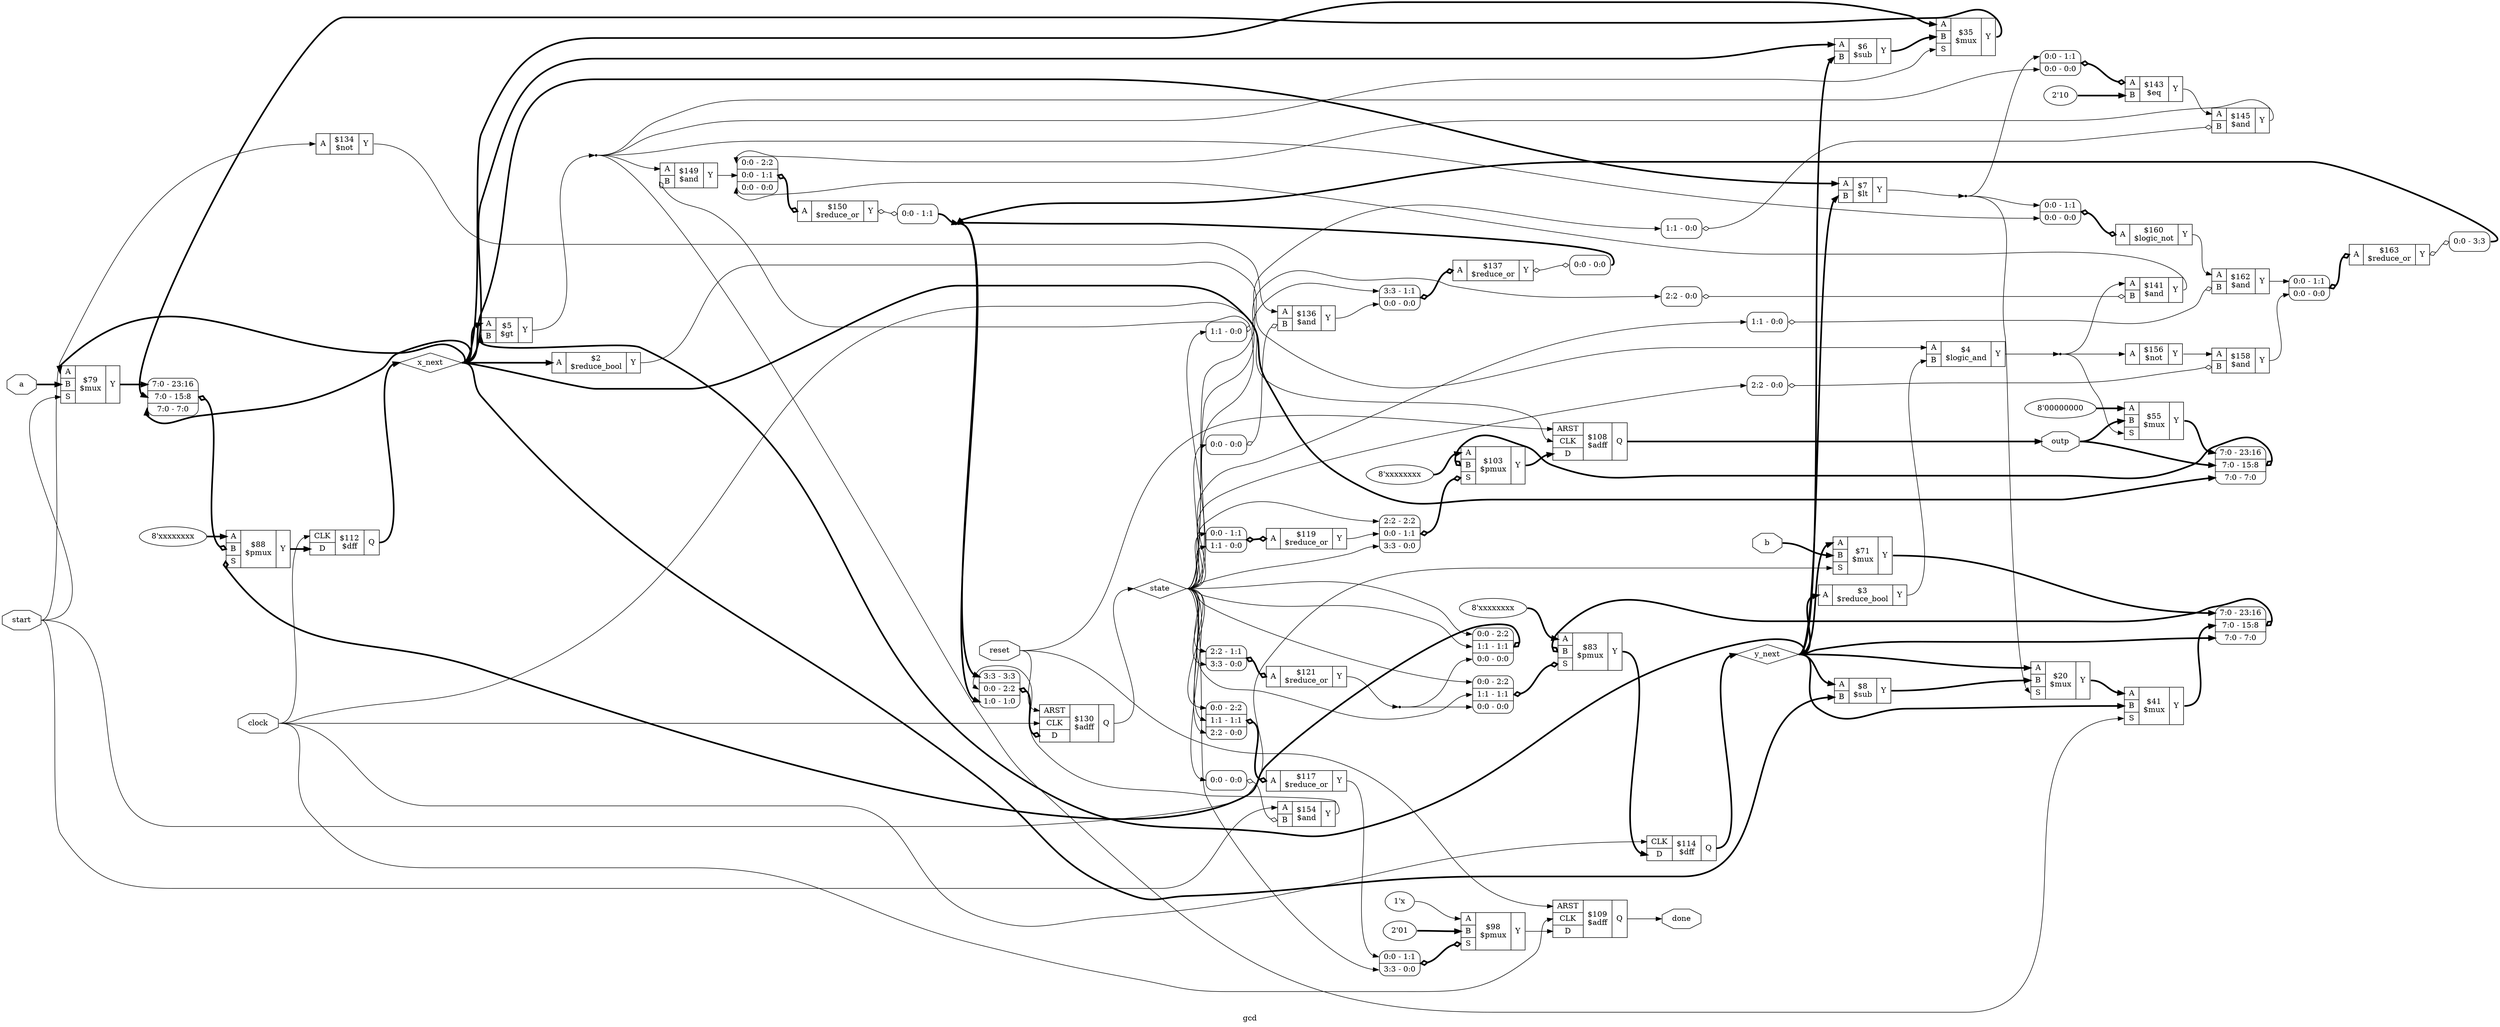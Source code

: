 digraph "gcd" {
label="gcd";
rankdir="LR";
remincross=true;
n34 [ shape=octagon, label="a", color="black", fontcolor="black" ];
n35 [ shape=octagon, label="b", color="black", fontcolor="black" ];
n36 [ shape=octagon, label="clock", color="black", fontcolor="black" ];
n37 [ shape=octagon, label="done", color="black", fontcolor="black" ];
n38 [ shape=octagon, label="outp", color="black", fontcolor="black" ];
n39 [ shape=octagon, label="reset", color="black", fontcolor="black" ];
n40 [ shape=octagon, label="start", color="black", fontcolor="black" ];
n41 [ shape=diamond, label="state", color="black", fontcolor="black" ];
n42 [ shape=diamond, label="x_next", color="black", fontcolor="black" ];
n43 [ shape=diamond, label="y_next", color="black", fontcolor="black" ];
c47 [ shape=record, label="{{<p44> A|<p45> B}|$136\n$and|{<p46> Y}}" ];
x0 [ shape=record, style=rounded, label="<s0> 0:0 - 0:0 " ];
x0:e -> c47:p45:w [arrowhead=odiamond, arrowtail=odiamond, dir=both, color="black", label=""];
c48 [ shape=record, label="{{<p44> A|<p45> B}|$141\n$and|{<p46> Y}}" ];
x1 [ shape=record, style=rounded, label="<s0> 2:2 - 0:0 " ];
x1:e -> c48:p45:w [arrowhead=odiamond, arrowtail=odiamond, dir=both, color="black", label=""];
c49 [ shape=record, label="{{<p44> A|<p45> B}|$145\n$and|{<p46> Y}}" ];
x2 [ shape=record, style=rounded, label="<s0> 1:1 - 0:0 " ];
x2:e -> c49:p45:w [arrowhead=odiamond, arrowtail=odiamond, dir=both, color="black", label=""];
c50 [ shape=record, label="{{<p44> A|<p45> B}|$149\n$and|{<p46> Y}}" ];
x3 [ shape=record, style=rounded, label="<s0> 1:1 - 0:0 " ];
x3:e -> c50:p45:w [arrowhead=odiamond, arrowtail=odiamond, dir=both, color="black", label=""];
c51 [ shape=record, label="{{<p44> A|<p45> B}|$154\n$and|{<p46> Y}}" ];
x4 [ shape=record, style=rounded, label="<s0> 0:0 - 0:0 " ];
x4:e -> c51:p45:w [arrowhead=odiamond, arrowtail=odiamond, dir=both, color="black", label=""];
c52 [ shape=record, label="{{<p44> A|<p45> B}|$158\n$and|{<p46> Y}}" ];
x5 [ shape=record, style=rounded, label="<s0> 2:2 - 0:0 " ];
x5:e -> c52:p45:w [arrowhead=odiamond, arrowtail=odiamond, dir=both, color="black", label=""];
c53 [ shape=record, label="{{<p44> A|<p45> B}|$162\n$and|{<p46> Y}}" ];
x6 [ shape=record, style=rounded, label="<s0> 1:1 - 0:0 " ];
x6:e -> c53:p45:w [arrowhead=odiamond, arrowtail=odiamond, dir=both, color="black", label=""];
c54 [ shape=record, label="{{<p44> A}|$137\n$reduce_or|{<p46> Y}}" ];
x7 [ shape=record, style=rounded, label="<s1> 3:3 - 1:1 |<s0> 0:0 - 0:0 " ];
x7:e -> c54:p44:w [arrowhead=odiamond, arrowtail=odiamond, dir=both, color="black", style="setlinewidth(3)", label=""];
x8 [ shape=record, style=rounded, label="<s0> 0:0 - 0:0 " ];
c54:p46:e -> x8:w [arrowhead=odiamond, arrowtail=odiamond, dir=both, color="black", label=""];
c55 [ shape=record, label="{{<p44> A}|$150\n$reduce_or|{<p46> Y}}" ];
x9 [ shape=record, style=rounded, label="<s2> 0:0 - 2:2 |<s1> 0:0 - 1:1 |<s0> 0:0 - 0:0 " ];
x9:e -> c55:p44:w [arrowhead=odiamond, arrowtail=odiamond, dir=both, color="black", style="setlinewidth(3)", label=""];
x10 [ shape=record, style=rounded, label="<s0> 0:0 - 1:1 " ];
c55:p46:e -> x10:w [arrowhead=odiamond, arrowtail=odiamond, dir=both, color="black", label=""];
c56 [ shape=record, label="{{<p44> A}|$163\n$reduce_or|{<p46> Y}}" ];
x11 [ shape=record, style=rounded, label="<s1> 0:0 - 1:1 |<s0> 0:0 - 0:0 " ];
x11:e -> c56:p44:w [arrowhead=odiamond, arrowtail=odiamond, dir=both, color="black", style="setlinewidth(3)", label=""];
x12 [ shape=record, style=rounded, label="<s0> 0:0 - 3:3 " ];
c56:p46:e -> x12:w [arrowhead=odiamond, arrowtail=odiamond, dir=both, color="black", label=""];
c61 [ shape=record, label="{{<p57> ARST|<p58> CLK|<p59> D}|$130\n$adff|{<p60> Q}}" ];
x13 [ shape=record, style=rounded, label="<s2> 3:3 - 3:3 |<s1> 0:0 - 2:2 |<s0> 1:0 - 1:0 " ];
x13:e -> c61:p59:w [arrowhead=odiamond, arrowtail=odiamond, dir=both, color="black", style="setlinewidth(3)", label=""];
c62 [ shape=record, label="{{<p44> A}|$134\n$not|{<p46> Y}}" ];
v15 [ label="2'10" ];
c63 [ shape=record, label="{{<p44> A|<p45> B}|$143\n$eq|{<p46> Y}}" ];
x14 [ shape=record, style=rounded, label="<s1> 0:0 - 1:1 |<s0> 0:0 - 0:0 " ];
x14:e -> c63:p44:w [arrowhead=odiamond, arrowtail=odiamond, dir=both, color="black", style="setlinewidth(3)", label=""];
c64 [ shape=record, label="{{<p44> A}|$156\n$not|{<p46> Y}}" ];
c65 [ shape=record, label="{{<p44> A}|$160\n$logic_not|{<p46> Y}}" ];
x16 [ shape=record, style=rounded, label="<s1> 0:0 - 1:1 |<s0> 0:0 - 0:0 " ];
x16:e -> c65:p44:w [arrowhead=odiamond, arrowtail=odiamond, dir=both, color="black", style="setlinewidth(3)", label=""];
c66 [ shape=record, label="{{<p44> A}|$117\n$reduce_or|{<p46> Y}}" ];
x17 [ shape=record, style=rounded, label="<s2> 0:0 - 2:2 |<s1> 1:1 - 1:1 |<s0> 2:2 - 0:0 " ];
x17:e -> c66:p44:w [arrowhead=odiamond, arrowtail=odiamond, dir=both, color="black", style="setlinewidth(3)", label=""];
c67 [ shape=record, label="{{<p44> A}|$119\n$reduce_or|{<p46> Y}}" ];
x18 [ shape=record, style=rounded, label="<s1> 0:0 - 1:1 |<s0> 1:1 - 0:0 " ];
x18:e -> c67:p44:w [arrowhead=odiamond, arrowtail=odiamond, dir=both, color="black", style="setlinewidth(3)", label=""];
c68 [ shape=record, label="{{<p44> A}|$121\n$reduce_or|{<p46> Y}}" ];
x19 [ shape=record, style=rounded, label="<s1> 2:2 - 1:1 |<s0> 3:3 - 0:0 " ];
x19:e -> c68:p44:w [arrowhead=odiamond, arrowtail=odiamond, dir=both, color="black", style="setlinewidth(3)", label=""];
c69 [ shape=record, label="{{<p44> A|<p45> B}|$5\n$gt|{<p46> Y}}" ];
c70 [ shape=record, label="{{<p44> A|<p45> B}|$4\n$logic_and|{<p46> Y}}" ];
c71 [ shape=record, label="{{<p44> A|<p45> B}|$7\n$lt|{<p46> Y}}" ];
c72 [ shape=record, label="{{<p44> A}|$2\n$reduce_bool|{<p46> Y}}" ];
c73 [ shape=record, label="{{<p44> A}|$3\n$reduce_bool|{<p46> Y}}" ];
c74 [ shape=record, label="{{<p57> ARST|<p58> CLK|<p59> D}|$108\n$adff|{<p60> Q}}" ];
c75 [ shape=record, label="{{<p57> ARST|<p58> CLK|<p59> D}|$109\n$adff|{<p60> Q}}" ];
c76 [ shape=record, label="{{<p58> CLK|<p59> D}|$112\n$dff|{<p60> Q}}" ];
c77 [ shape=record, label="{{<p58> CLK|<p59> D}|$114\n$dff|{<p60> Q}}" ];
v20 [ label="8'xxxxxxxx" ];
c79 [ shape=record, label="{{<p44> A|<p45> B|<p78> S}|$103\n$pmux|{<p46> Y}}" ];
x21 [ shape=record, style=rounded, label="<s2> 7:0 - 23:16 |<s1> 7:0 - 15:8 |<s0> 7:0 - 7:0 " ];
x21:e -> c79:p45:w [arrowhead=odiamond, arrowtail=odiamond, dir=both, color="black", style="setlinewidth(3)", label=""];
x22 [ shape=record, style=rounded, label="<s2> 2:2 - 2:2 |<s1> 0:0 - 1:1 |<s0> 3:3 - 0:0 " ];
x22:e -> c79:p78:w [arrowhead=odiamond, arrowtail=odiamond, dir=both, color="black", style="setlinewidth(3)", label=""];
c80 [ shape=record, label="{{<p44> A|<p45> B|<p78> S}|$20\n$mux|{<p46> Y}}" ];
c81 [ shape=record, label="{{<p44> A|<p45> B|<p78> S}|$35\n$mux|{<p46> Y}}" ];
c82 [ shape=record, label="{{<p44> A|<p45> B|<p78> S}|$41\n$mux|{<p46> Y}}" ];
v23 [ label="8'00000000" ];
c83 [ shape=record, label="{{<p44> A|<p45> B|<p78> S}|$55\n$mux|{<p46> Y}}" ];
c84 [ shape=record, label="{{<p44> A|<p45> B|<p78> S}|$71\n$mux|{<p46> Y}}" ];
c85 [ shape=record, label="{{<p44> A|<p45> B|<p78> S}|$79\n$mux|{<p46> Y}}" ];
v24 [ label="8'xxxxxxxx" ];
c86 [ shape=record, label="{{<p44> A|<p45> B|<p78> S}|$83\n$pmux|{<p46> Y}}" ];
x25 [ shape=record, style=rounded, label="<s2> 7:0 - 23:16 |<s1> 7:0 - 15:8 |<s0> 7:0 - 7:0 " ];
x25:e -> c86:p45:w [arrowhead=odiamond, arrowtail=odiamond, dir=both, color="black", style="setlinewidth(3)", label=""];
x26 [ shape=record, style=rounded, label="<s2> 0:0 - 2:2 |<s1> 1:1 - 1:1 |<s0> 0:0 - 0:0 " ];
x26:e -> c86:p78:w [arrowhead=odiamond, arrowtail=odiamond, dir=both, color="black", style="setlinewidth(3)", label=""];
v27 [ label="8'xxxxxxxx" ];
c87 [ shape=record, label="{{<p44> A|<p45> B|<p78> S}|$88\n$pmux|{<p46> Y}}" ];
x28 [ shape=record, style=rounded, label="<s2> 7:0 - 23:16 |<s1> 7:0 - 15:8 |<s0> 7:0 - 7:0 " ];
x28:e -> c87:p45:w [arrowhead=odiamond, arrowtail=odiamond, dir=both, color="black", style="setlinewidth(3)", label=""];
x29 [ shape=record, style=rounded, label="<s2> 0:0 - 2:2 |<s1> 1:1 - 1:1 |<s0> 0:0 - 0:0 " ];
x29:e -> c87:p78:w [arrowhead=odiamond, arrowtail=odiamond, dir=both, color="black", style="setlinewidth(3)", label=""];
v30 [ label="1'x" ];
v31 [ label="2'01" ];
c88 [ shape=record, label="{{<p44> A|<p45> B|<p78> S}|$98\n$pmux|{<p46> Y}}" ];
x32 [ shape=record, style=rounded, label="<s1> 0:0 - 1:1 |<s0> 3:3 - 0:0 " ];
x32:e -> c88:p78:w [arrowhead=odiamond, arrowtail=odiamond, dir=both, color="black", style="setlinewidth(3)", label=""];
c89 [ shape=record, label="{{<p44> A|<p45> B}|$6\n$sub|{<p46> Y}}" ];
c90 [ shape=record, label="{{<p44> A|<p45> B}|$8\n$sub|{<p46> Y}}" ];
c82:p46:e -> x25:s1:w [color="black", style="setlinewidth(3)", label=""];
c80:p46:e -> c82:p44:w [color="black", style="setlinewidth(3)", label=""];
c47:p46:e -> x7:s0:w [color="black", label=""];
c48:p46:e -> x9:s0:w [color="black", label=""];
c49:p46:e -> x9:s2:w [color="black", label=""];
c50:p46:e -> x9:s1:w [color="black", label=""];
c51:p46:e -> x13:s1:w [color="black", label=""];
c52:p46:e -> x11:s0:w [color="black", label=""];
c53:p46:e -> x11:s1:w [color="black", label=""];
n19 [ shape=point ];
x10:s0:e -> n19:w [color="black", style="setlinewidth(3)", label=""];
x12:s0:e -> n19:w [color="black", style="setlinewidth(3)", label=""];
x8:s0:e -> n19:w [color="black", style="setlinewidth(3)", label=""];
n19:e -> x13:s0:w [color="black", style="setlinewidth(3)", label=""];
n19:e -> x13:s2:w [color="black", style="setlinewidth(3)", label=""];
c88:p46:e -> c75:p59:w [color="black", label=""];
c62:p46:e -> c47:p44:w [color="black", label=""];
n21 [ shape=point ];
c70:p46:e -> n21:w [color="black", label=""];
n21:e -> c48:p44:w [color="black", label=""];
n21:e -> c64:p44:w [color="black", label=""];
n21:e -> c83:p78:w [color="black", label=""];
c63:p46:e -> c49:p44:w [color="black", label=""];
n23 [ shape=point ];
c69:p46:e -> n23:w [color="black", label=""];
n23:e -> c50:p44:w [color="black", label=""];
n23:e -> c81:p78:w [color="black", label=""];
n23:e -> c82:p78:w [color="black", label=""];
n23:e -> x14:s0:w [color="black", label=""];
n23:e -> x16:s0:w [color="black", label=""];
c64:p46:e -> c52:p44:w [color="black", label=""];
c65:p46:e -> c53:p44:w [color="black", label=""];
n26 [ shape=point ];
c68:p46:e -> n26:w [color="black", label=""];
n26:e -> x26:s0:w [color="black", label=""];
n26:e -> x29:s0:w [color="black", label=""];
c66:p46:e -> x32:s1:w [color="black", label=""];
c67:p46:e -> x22:s1:w [color="black", label=""];
n29 [ shape=point ];
c71:p46:e -> n29:w [color="black", label=""];
n29:e -> c80:p78:w [color="black", label=""];
n29:e -> x14:s1:w [color="black", label=""];
n29:e -> x16:s1:w [color="black", label=""];
c79:p46:e -> c74:p59:w [color="black", style="setlinewidth(3)", label=""];
c72:p46:e -> c70:p44:w [color="black", label=""];
c73:p46:e -> c70:p45:w [color="black", label=""];
c89:p46:e -> c81:p45:w [color="black", style="setlinewidth(3)", label=""];
c90:p46:e -> c80:p45:w [color="black", style="setlinewidth(3)", label=""];
n34:e -> c85:p45:w [color="black", style="setlinewidth(3)", label=""];
n35:e -> c84:p45:w [color="black", style="setlinewidth(3)", label=""];
n36:e -> c61:p58:w [color="black", label=""];
n36:e -> c74:p58:w [color="black", label=""];
n36:e -> c75:p58:w [color="black", label=""];
n36:e -> c76:p58:w [color="black", label=""];
n36:e -> c77:p58:w [color="black", label=""];
c75:p60:e -> n37:w [color="black", label=""];
c74:p60:e -> n38:w [color="black", style="setlinewidth(3)", label=""];
n38:e -> c83:p45:w [color="black", style="setlinewidth(3)", label=""];
n38:e -> x21:s1:w [color="black", style="setlinewidth(3)", label=""];
n39:e -> c61:p57:w [color="black", label=""];
n39:e -> c74:p57:w [color="black", label=""];
n39:e -> c75:p57:w [color="black", label=""];
c87:p46:e -> c76:p59:w [color="black", style="setlinewidth(3)", label=""];
n40:e -> c51:p44:w [color="black", label=""];
n40:e -> c62:p44:w [color="black", label=""];
n40:e -> c84:p78:w [color="black", label=""];
n40:e -> c85:p78:w [color="black", label=""];
c61:p60:e -> n41:w [color="black", label=""];
n41:e -> x0:s0:w [color="black", label=""];
n41:e -> x17:s0:w [color="black", label=""];
n41:e -> x17:s1:w [color="black", label=""];
n41:e -> x17:s2:w [color="black", label=""];
n41:e -> x18:s0:w [color="black", label=""];
n41:e -> x18:s1:w [color="black", label=""];
n41:e -> x19:s0:w [color="black", label=""];
n41:e -> x19:s1:w [color="black", label=""];
n41:e -> x1:s0:w [color="black", label=""];
n41:e -> x22:s0:w [color="black", label=""];
n41:e -> x22:s2:w [color="black", label=""];
n41:e -> x26:s1:w [color="black", label=""];
n41:e -> x26:s2:w [color="black", label=""];
n41:e -> x29:s1:w [color="black", label=""];
n41:e -> x29:s2:w [color="black", label=""];
n41:e -> x2:s0:w [color="black", label=""];
n41:e -> x32:s0:w [color="black", label=""];
n41:e -> x3:s0:w [color="black", label=""];
n41:e -> x4:s0:w [color="black", label=""];
n41:e -> x5:s0:w [color="black", label=""];
n41:e -> x6:s0:w [color="black", label=""];
n41:e -> x7:s1:w [color="black", label=""];
c76:p60:e -> n42:w [color="black", style="setlinewidth(3)", label=""];
n42:e -> c69:p44:w [color="black", style="setlinewidth(3)", label=""];
n42:e -> c71:p44:w [color="black", style="setlinewidth(3)", label=""];
n42:e -> c72:p44:w [color="black", style="setlinewidth(3)", label=""];
n42:e -> c81:p44:w [color="black", style="setlinewidth(3)", label=""];
n42:e -> c85:p44:w [color="black", style="setlinewidth(3)", label=""];
n42:e -> c89:p44:w [color="black", style="setlinewidth(3)", label=""];
n42:e -> c90:p45:w [color="black", style="setlinewidth(3)", label=""];
n42:e -> x21:s0:w [color="black", style="setlinewidth(3)", label=""];
n42:e -> x28:s0:w [color="black", style="setlinewidth(3)", label=""];
c77:p60:e -> n43:w [color="black", style="setlinewidth(3)", label=""];
n43:e -> c69:p45:w [color="black", style="setlinewidth(3)", label=""];
n43:e -> c71:p45:w [color="black", style="setlinewidth(3)", label=""];
n43:e -> c73:p44:w [color="black", style="setlinewidth(3)", label=""];
n43:e -> c80:p44:w [color="black", style="setlinewidth(3)", label=""];
n43:e -> c82:p45:w [color="black", style="setlinewidth(3)", label=""];
n43:e -> c84:p44:w [color="black", style="setlinewidth(3)", label=""];
n43:e -> c89:p45:w [color="black", style="setlinewidth(3)", label=""];
n43:e -> c90:p44:w [color="black", style="setlinewidth(3)", label=""];
n43:e -> x25:s0:w [color="black", style="setlinewidth(3)", label=""];
c86:p46:e -> c77:p59:w [color="black", style="setlinewidth(3)", label=""];
c83:p46:e -> x21:s2:w [color="black", style="setlinewidth(3)", label=""];
c85:p46:e -> x28:s2:w [color="black", style="setlinewidth(3)", label=""];
c84:p46:e -> x25:s2:w [color="black", style="setlinewidth(3)", label=""];
c81:p46:e -> x28:s1:w [color="black", style="setlinewidth(3)", label=""];
v15:e -> c63:p45:w [color="black", style="setlinewidth(3)", label=""];
v20:e -> c79:p44:w [color="black", style="setlinewidth(3)", label=""];
v23:e -> c83:p44:w [color="black", style="setlinewidth(3)", label=""];
v24:e -> c86:p44:w [color="black", style="setlinewidth(3)", label=""];
v27:e -> c87:p44:w [color="black", style="setlinewidth(3)", label=""];
v30:e -> c88:p44:w [color="black", label=""];
v31:e -> c88:p45:w [color="black", style="setlinewidth(3)", label=""];
}
